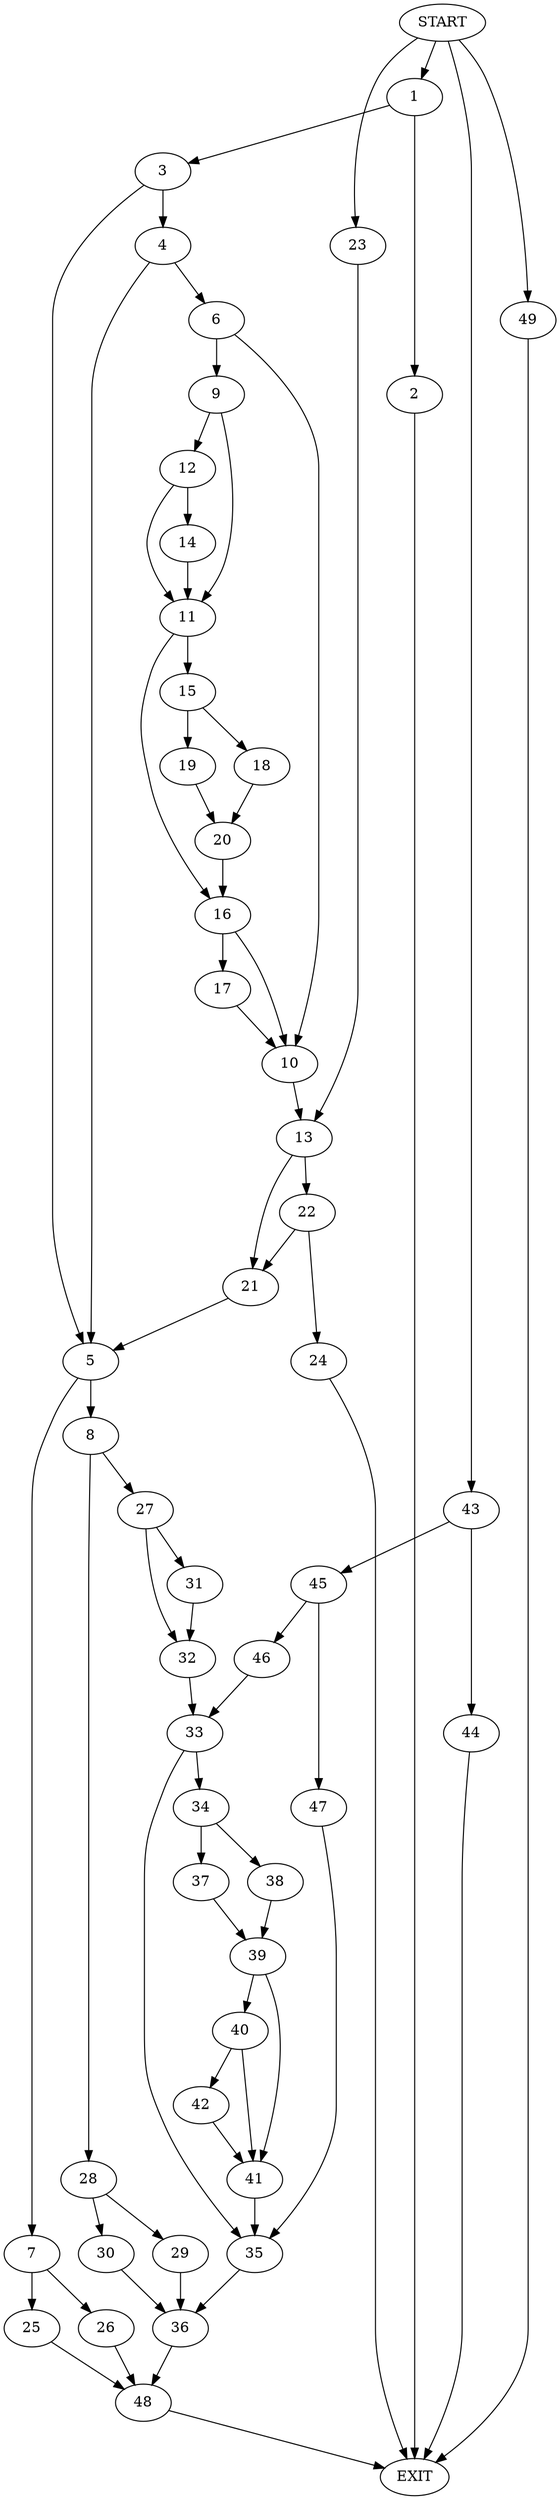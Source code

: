 digraph {
0 [label="START"]
50 [label="EXIT"]
0 -> 1
1 -> 2
1 -> 3
2 -> 50
3 -> 4
3 -> 5
4 -> 6
4 -> 5
5 -> 7
5 -> 8
6 -> 9
6 -> 10
9 -> 11
9 -> 12
10 -> 13
12 -> 11
12 -> 14
11 -> 15
11 -> 16
14 -> 11
16 -> 10
16 -> 17
15 -> 18
15 -> 19
18 -> 20
19 -> 20
20 -> 16
17 -> 10
13 -> 21
13 -> 22
0 -> 23
23 -> 13
22 -> 21
22 -> 24
21 -> 5
24 -> 50
7 -> 25
7 -> 26
8 -> 27
8 -> 28
28 -> 29
28 -> 30
27 -> 31
27 -> 32
32 -> 33
31 -> 32
33 -> 34
33 -> 35
35 -> 36
34 -> 37
34 -> 38
37 -> 39
38 -> 39
39 -> 40
39 -> 41
41 -> 35
40 -> 41
40 -> 42
42 -> 41
0 -> 43
43 -> 44
43 -> 45
45 -> 46
45 -> 47
44 -> 50
46 -> 33
47 -> 35
36 -> 48
30 -> 36
29 -> 36
48 -> 50
26 -> 48
25 -> 48
0 -> 49
49 -> 50
}
